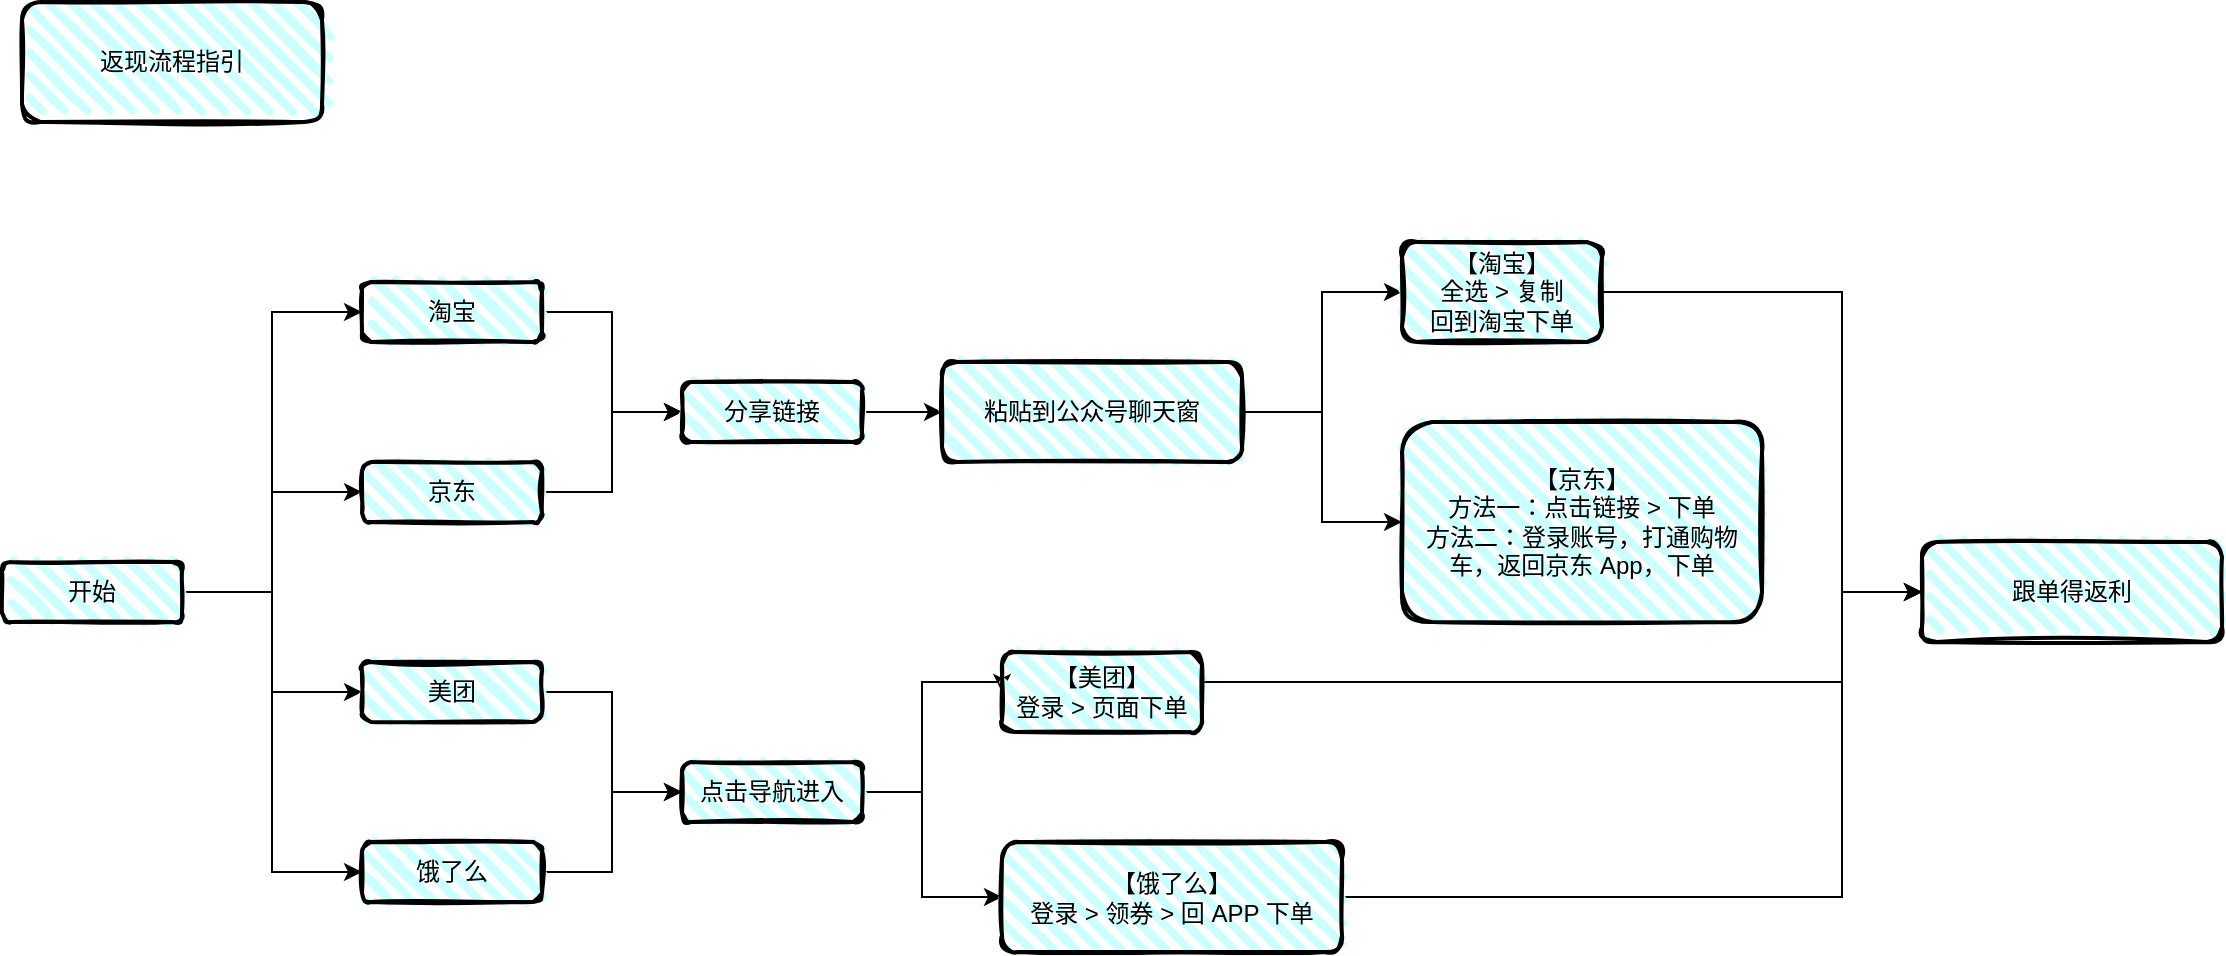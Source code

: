 <mxfile version="16.2.4" type="github">
  <diagram id="WLX7jf63gZKaNiSeQEr9" name="Page-1">
    <mxGraphModel dx="1244" dy="751" grid="1" gridSize="10" guides="1" tooltips="1" connect="1" arrows="1" fold="1" page="1" pageScale="1" pageWidth="827" pageHeight="1169" math="0" shadow="0">
      <root>
        <mxCell id="0" />
        <mxCell id="1" parent="0" />
        <mxCell id="WGNBdmaHvwTYUClM3Zj9-8" style="edgeStyle=orthogonalEdgeStyle;rounded=0;orthogonalLoop=1;jettySize=auto;html=1;exitX=1;exitY=0.5;exitDx=0;exitDy=0;entryX=0;entryY=0.5;entryDx=0;entryDy=0;fontColor=#000000;" edge="1" parent="1" source="WGNBdmaHvwTYUClM3Zj9-1" target="WGNBdmaHvwTYUClM3Zj9-2">
          <mxGeometry relative="1" as="geometry" />
        </mxCell>
        <mxCell id="WGNBdmaHvwTYUClM3Zj9-9" style="edgeStyle=orthogonalEdgeStyle;rounded=0;orthogonalLoop=1;jettySize=auto;html=1;exitX=1;exitY=0.5;exitDx=0;exitDy=0;entryX=0;entryY=0.5;entryDx=0;entryDy=0;fontColor=#000000;" edge="1" parent="1" source="WGNBdmaHvwTYUClM3Zj9-1" target="WGNBdmaHvwTYUClM3Zj9-3">
          <mxGeometry relative="1" as="geometry" />
        </mxCell>
        <mxCell id="WGNBdmaHvwTYUClM3Zj9-26" style="edgeStyle=orthogonalEdgeStyle;rounded=0;orthogonalLoop=1;jettySize=auto;html=1;exitX=1;exitY=0.5;exitDx=0;exitDy=0;entryX=0;entryY=0.5;entryDx=0;entryDy=0;fontColor=#000000;" edge="1" parent="1" source="WGNBdmaHvwTYUClM3Zj9-1" target="WGNBdmaHvwTYUClM3Zj9-4">
          <mxGeometry relative="1" as="geometry" />
        </mxCell>
        <mxCell id="WGNBdmaHvwTYUClM3Zj9-27" style="edgeStyle=orthogonalEdgeStyle;rounded=0;orthogonalLoop=1;jettySize=auto;html=1;exitX=1;exitY=0.5;exitDx=0;exitDy=0;entryX=0;entryY=0.5;entryDx=0;entryDy=0;fontColor=#000000;" edge="1" parent="1" source="WGNBdmaHvwTYUClM3Zj9-1" target="WGNBdmaHvwTYUClM3Zj9-5">
          <mxGeometry relative="1" as="geometry" />
        </mxCell>
        <mxCell id="WGNBdmaHvwTYUClM3Zj9-1" value="开始" style="rounded=1;whiteSpace=wrap;html=1;strokeWidth=2;fillWeight=4;hachureGap=8;hachureAngle=45;fillColor=#CCFFFF;sketch=1;" vertex="1" parent="1">
          <mxGeometry x="20" y="310" width="90" height="30" as="geometry" />
        </mxCell>
        <mxCell id="WGNBdmaHvwTYUClM3Zj9-10" style="edgeStyle=orthogonalEdgeStyle;rounded=0;orthogonalLoop=1;jettySize=auto;html=1;exitX=1;exitY=0.5;exitDx=0;exitDy=0;entryX=0;entryY=0.5;entryDx=0;entryDy=0;fontColor=#000000;" edge="1" parent="1" source="WGNBdmaHvwTYUClM3Zj9-2" target="WGNBdmaHvwTYUClM3Zj9-6">
          <mxGeometry relative="1" as="geometry" />
        </mxCell>
        <mxCell id="WGNBdmaHvwTYUClM3Zj9-2" value="淘宝" style="rounded=1;whiteSpace=wrap;html=1;strokeWidth=2;fillWeight=4;hachureGap=8;hachureAngle=45;fillColor=#CCFFFF;sketch=1;" vertex="1" parent="1">
          <mxGeometry x="200" y="170" width="90" height="30" as="geometry" />
        </mxCell>
        <mxCell id="WGNBdmaHvwTYUClM3Zj9-12" style="edgeStyle=orthogonalEdgeStyle;rounded=0;orthogonalLoop=1;jettySize=auto;html=1;exitX=1;exitY=0.5;exitDx=0;exitDy=0;entryX=0;entryY=0.5;entryDx=0;entryDy=0;fontColor=#000000;" edge="1" parent="1" source="WGNBdmaHvwTYUClM3Zj9-3" target="WGNBdmaHvwTYUClM3Zj9-6">
          <mxGeometry relative="1" as="geometry" />
        </mxCell>
        <mxCell id="WGNBdmaHvwTYUClM3Zj9-3" value="京东" style="rounded=1;whiteSpace=wrap;html=1;strokeWidth=2;fillWeight=4;hachureGap=8;hachureAngle=45;fillColor=#CCFFFF;sketch=1;" vertex="1" parent="1">
          <mxGeometry x="200" y="260" width="90" height="30" as="geometry" />
        </mxCell>
        <mxCell id="WGNBdmaHvwTYUClM3Zj9-28" style="edgeStyle=orthogonalEdgeStyle;rounded=0;orthogonalLoop=1;jettySize=auto;html=1;exitX=1;exitY=0.5;exitDx=0;exitDy=0;entryX=0;entryY=0.5;entryDx=0;entryDy=0;fontColor=#000000;" edge="1" parent="1" source="WGNBdmaHvwTYUClM3Zj9-4" target="WGNBdmaHvwTYUClM3Zj9-25">
          <mxGeometry relative="1" as="geometry" />
        </mxCell>
        <mxCell id="WGNBdmaHvwTYUClM3Zj9-4" value="美团" style="rounded=1;whiteSpace=wrap;html=1;strokeWidth=2;fillWeight=4;hachureGap=8;hachureAngle=45;fillColor=#CCFFFF;sketch=1;" vertex="1" parent="1">
          <mxGeometry x="200" y="360" width="90" height="30" as="geometry" />
        </mxCell>
        <mxCell id="WGNBdmaHvwTYUClM3Zj9-30" style="edgeStyle=orthogonalEdgeStyle;rounded=0;orthogonalLoop=1;jettySize=auto;html=1;exitX=1;exitY=0.5;exitDx=0;exitDy=0;entryX=0;entryY=0.5;entryDx=0;entryDy=0;fontColor=#000000;" edge="1" parent="1" source="WGNBdmaHvwTYUClM3Zj9-5" target="WGNBdmaHvwTYUClM3Zj9-25">
          <mxGeometry relative="1" as="geometry" />
        </mxCell>
        <mxCell id="WGNBdmaHvwTYUClM3Zj9-5" value="饿了么" style="rounded=1;whiteSpace=wrap;html=1;strokeWidth=2;fillWeight=4;hachureGap=8;hachureAngle=45;fillColor=#CCFFFF;sketch=1;" vertex="1" parent="1">
          <mxGeometry x="200" y="450" width="90" height="30" as="geometry" />
        </mxCell>
        <mxCell id="WGNBdmaHvwTYUClM3Zj9-14" style="edgeStyle=orthogonalEdgeStyle;rounded=0;orthogonalLoop=1;jettySize=auto;html=1;exitX=1;exitY=0.5;exitDx=0;exitDy=0;fontColor=#000000;" edge="1" parent="1" source="WGNBdmaHvwTYUClM3Zj9-6" target="WGNBdmaHvwTYUClM3Zj9-13">
          <mxGeometry relative="1" as="geometry" />
        </mxCell>
        <mxCell id="WGNBdmaHvwTYUClM3Zj9-6" value="分享链接" style="rounded=1;whiteSpace=wrap;html=1;strokeWidth=2;fillWeight=4;hachureGap=8;hachureAngle=45;fillColor=#CCFFFF;sketch=1;" vertex="1" parent="1">
          <mxGeometry x="360" y="220" width="90" height="30" as="geometry" />
        </mxCell>
        <mxCell id="WGNBdmaHvwTYUClM3Zj9-23" style="edgeStyle=orthogonalEdgeStyle;rounded=0;orthogonalLoop=1;jettySize=auto;html=1;exitX=1;exitY=0.5;exitDx=0;exitDy=0;entryX=0;entryY=0.5;entryDx=0;entryDy=0;fontColor=#000000;" edge="1" parent="1" source="WGNBdmaHvwTYUClM3Zj9-13" target="WGNBdmaHvwTYUClM3Zj9-17">
          <mxGeometry relative="1" as="geometry">
            <Array as="points">
              <mxPoint x="680" y="235" />
              <mxPoint x="680" y="175" />
            </Array>
          </mxGeometry>
        </mxCell>
        <mxCell id="WGNBdmaHvwTYUClM3Zj9-24" style="edgeStyle=orthogonalEdgeStyle;rounded=0;orthogonalLoop=1;jettySize=auto;html=1;exitX=1;exitY=0.5;exitDx=0;exitDy=0;entryX=0;entryY=0.5;entryDx=0;entryDy=0;fontColor=#000000;" edge="1" parent="1" source="WGNBdmaHvwTYUClM3Zj9-13" target="WGNBdmaHvwTYUClM3Zj9-22">
          <mxGeometry relative="1" as="geometry" />
        </mxCell>
        <mxCell id="WGNBdmaHvwTYUClM3Zj9-13" value="粘贴到公众号聊天窗" style="rounded=1;whiteSpace=wrap;html=1;strokeWidth=2;fillWeight=4;hachureGap=8;hachureAngle=45;fillColor=#CCFFFF;sketch=1;" vertex="1" parent="1">
          <mxGeometry x="490" y="210" width="150" height="50" as="geometry" />
        </mxCell>
        <mxCell id="WGNBdmaHvwTYUClM3Zj9-21" style="edgeStyle=orthogonalEdgeStyle;rounded=0;orthogonalLoop=1;jettySize=auto;html=1;exitX=1;exitY=0.5;exitDx=0;exitDy=0;entryX=0;entryY=0.5;entryDx=0;entryDy=0;fontColor=#000000;" edge="1" parent="1" source="WGNBdmaHvwTYUClM3Zj9-17" target="WGNBdmaHvwTYUClM3Zj9-20">
          <mxGeometry relative="1" as="geometry">
            <Array as="points">
              <mxPoint x="940" y="175" />
              <mxPoint x="940" y="325" />
            </Array>
          </mxGeometry>
        </mxCell>
        <mxCell id="WGNBdmaHvwTYUClM3Zj9-17" value="【淘宝】&lt;br&gt;全选 &amp;gt; 复制&lt;br&gt;回到淘宝下单" style="rounded=1;whiteSpace=wrap;html=1;strokeWidth=2;fillWeight=4;hachureGap=8;hachureAngle=45;fillColor=#CCFFFF;sketch=1;" vertex="1" parent="1">
          <mxGeometry x="720" y="150" width="100" height="50" as="geometry" />
        </mxCell>
        <mxCell id="WGNBdmaHvwTYUClM3Zj9-20" value="跟单得返利" style="rounded=1;whiteSpace=wrap;html=1;strokeWidth=2;fillWeight=4;hachureGap=8;hachureAngle=45;fillColor=#CCFFFF;sketch=1;" vertex="1" parent="1">
          <mxGeometry x="980" y="300" width="150" height="50" as="geometry" />
        </mxCell>
        <mxCell id="WGNBdmaHvwTYUClM3Zj9-22" value="【京东】&lt;br&gt;方法一：点击链接 &amp;gt; 下单&lt;br&gt;方法二：登录账号，打通购物车，返回京东 App，下单" style="rounded=1;whiteSpace=wrap;html=1;strokeWidth=2;fillWeight=4;hachureGap=8;hachureAngle=45;fillColor=#CCFFFF;sketch=1;" vertex="1" parent="1">
          <mxGeometry x="720" y="240" width="180" height="100" as="geometry" />
        </mxCell>
        <mxCell id="WGNBdmaHvwTYUClM3Zj9-34" style="edgeStyle=orthogonalEdgeStyle;rounded=0;orthogonalLoop=1;jettySize=auto;html=1;exitX=1;exitY=0.5;exitDx=0;exitDy=0;entryX=0;entryY=0.5;entryDx=0;entryDy=0;fontColor=#000000;" edge="1" parent="1" source="WGNBdmaHvwTYUClM3Zj9-25" target="WGNBdmaHvwTYUClM3Zj9-31">
          <mxGeometry relative="1" as="geometry">
            <Array as="points">
              <mxPoint x="480" y="425" />
              <mxPoint x="480" y="370" />
            </Array>
          </mxGeometry>
        </mxCell>
        <mxCell id="WGNBdmaHvwTYUClM3Zj9-35" style="edgeStyle=orthogonalEdgeStyle;rounded=0;orthogonalLoop=1;jettySize=auto;html=1;exitX=1;exitY=0.5;exitDx=0;exitDy=0;entryX=0;entryY=0.5;entryDx=0;entryDy=0;fontColor=#000000;" edge="1" parent="1" source="WGNBdmaHvwTYUClM3Zj9-25" target="WGNBdmaHvwTYUClM3Zj9-32">
          <mxGeometry relative="1" as="geometry">
            <Array as="points">
              <mxPoint x="480" y="425" />
              <mxPoint x="480" y="478" />
            </Array>
          </mxGeometry>
        </mxCell>
        <mxCell id="WGNBdmaHvwTYUClM3Zj9-25" value="点击导航进入" style="rounded=1;whiteSpace=wrap;html=1;strokeWidth=2;fillWeight=4;hachureGap=8;hachureAngle=45;fillColor=#CCFFFF;sketch=1;" vertex="1" parent="1">
          <mxGeometry x="360" y="410" width="90" height="30" as="geometry" />
        </mxCell>
        <mxCell id="WGNBdmaHvwTYUClM3Zj9-36" style="edgeStyle=orthogonalEdgeStyle;rounded=0;orthogonalLoop=1;jettySize=auto;html=1;exitX=1;exitY=0.5;exitDx=0;exitDy=0;entryX=0;entryY=0.5;entryDx=0;entryDy=0;fontColor=#000000;" edge="1" parent="1" source="WGNBdmaHvwTYUClM3Zj9-31" target="WGNBdmaHvwTYUClM3Zj9-20">
          <mxGeometry relative="1" as="geometry">
            <Array as="points">
              <mxPoint x="620" y="370" />
              <mxPoint x="940" y="370" />
              <mxPoint x="940" y="325" />
            </Array>
          </mxGeometry>
        </mxCell>
        <mxCell id="WGNBdmaHvwTYUClM3Zj9-31" value="【美团】&lt;br&gt;登录 &amp;gt; 页面下单" style="rounded=1;whiteSpace=wrap;html=1;strokeWidth=2;fillWeight=4;hachureGap=8;hachureAngle=45;fillColor=#CCFFFF;sketch=1;" vertex="1" parent="1">
          <mxGeometry x="520" y="355" width="100" height="40" as="geometry" />
        </mxCell>
        <mxCell id="WGNBdmaHvwTYUClM3Zj9-37" style="edgeStyle=orthogonalEdgeStyle;rounded=0;orthogonalLoop=1;jettySize=auto;html=1;exitX=1;exitY=0.5;exitDx=0;exitDy=0;entryX=0;entryY=0.5;entryDx=0;entryDy=0;fontColor=#000000;" edge="1" parent="1" source="WGNBdmaHvwTYUClM3Zj9-32" target="WGNBdmaHvwTYUClM3Zj9-20">
          <mxGeometry relative="1" as="geometry">
            <Array as="points">
              <mxPoint x="940" y="478" />
              <mxPoint x="940" y="325" />
            </Array>
          </mxGeometry>
        </mxCell>
        <mxCell id="WGNBdmaHvwTYUClM3Zj9-32" value="【饿了么】&lt;br&gt;登录 &amp;gt; 领券 &amp;gt; 回 APP 下单" style="rounded=1;whiteSpace=wrap;html=1;strokeWidth=2;fillWeight=4;hachureGap=8;hachureAngle=45;fillColor=#CCFFFF;sketch=1;" vertex="1" parent="1">
          <mxGeometry x="520" y="450" width="170" height="55" as="geometry" />
        </mxCell>
        <mxCell id="WGNBdmaHvwTYUClM3Zj9-39" value="返现流程指引" style="rounded=1;whiteSpace=wrap;html=1;strokeWidth=2;fillWeight=4;hachureGap=8;hachureAngle=45;fillColor=#CCFFFF;sketch=1;" vertex="1" parent="1">
          <mxGeometry x="30" y="30" width="150" height="60" as="geometry" />
        </mxCell>
      </root>
    </mxGraphModel>
  </diagram>
</mxfile>
